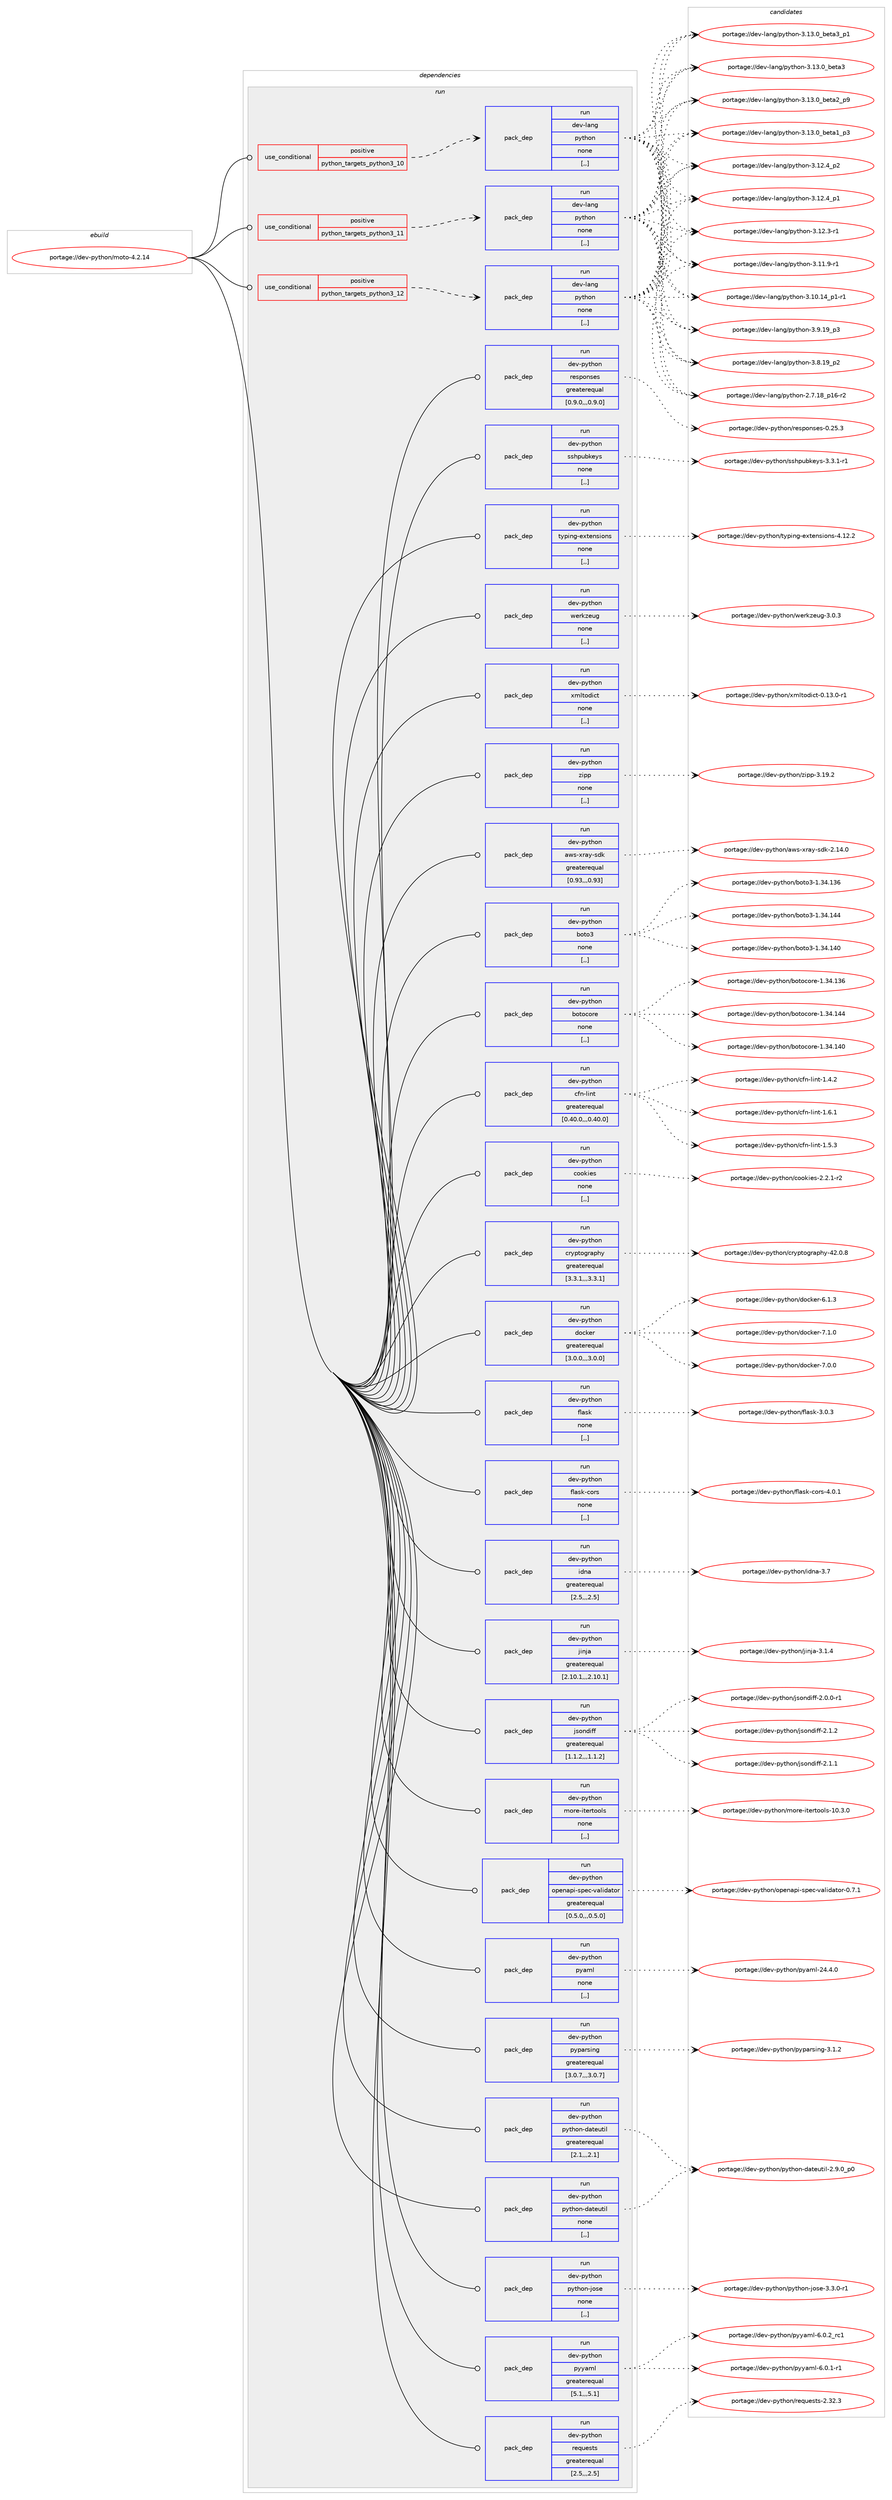 digraph prolog {

# *************
# Graph options
# *************

newrank=true;
concentrate=true;
compound=true;
graph [rankdir=LR,fontname=Helvetica,fontsize=10,ranksep=1.5];#, ranksep=2.5, nodesep=0.2];
edge  [arrowhead=vee];
node  [fontname=Helvetica,fontsize=10];

# **********
# The ebuild
# **********

subgraph cluster_leftcol {
color=gray;
rank=same;
label=<<i>ebuild</i>>;
id [label="portage://dev-python/moto-4.2.14", color=red, width=4, href="../dev-python/moto-4.2.14.svg"];
}

# ****************
# The dependencies
# ****************

subgraph cluster_midcol {
color=gray;
label=<<i>dependencies</i>>;
subgraph cluster_compile {
fillcolor="#eeeeee";
style=filled;
label=<<i>compile</i>>;
}
subgraph cluster_compileandrun {
fillcolor="#eeeeee";
style=filled;
label=<<i>compile and run</i>>;
}
subgraph cluster_run {
fillcolor="#eeeeee";
style=filled;
label=<<i>run</i>>;
subgraph cond34643 {
dependency150752 [label=<<TABLE BORDER="0" CELLBORDER="1" CELLSPACING="0" CELLPADDING="4"><TR><TD ROWSPAN="3" CELLPADDING="10">use_conditional</TD></TR><TR><TD>positive</TD></TR><TR><TD>python_targets_python3_10</TD></TR></TABLE>>, shape=none, color=red];
subgraph pack114874 {
dependency150753 [label=<<TABLE BORDER="0" CELLBORDER="1" CELLSPACING="0" CELLPADDING="4" WIDTH="220"><TR><TD ROWSPAN="6" CELLPADDING="30">pack_dep</TD></TR><TR><TD WIDTH="110">run</TD></TR><TR><TD>dev-lang</TD></TR><TR><TD>python</TD></TR><TR><TD>none</TD></TR><TR><TD>[,,]</TD></TR></TABLE>>, shape=none, color=blue];
}
dependency150752:e -> dependency150753:w [weight=20,style="dashed",arrowhead="vee"];
}
id:e -> dependency150752:w [weight=20,style="solid",arrowhead="odot"];
subgraph cond34644 {
dependency150754 [label=<<TABLE BORDER="0" CELLBORDER="1" CELLSPACING="0" CELLPADDING="4"><TR><TD ROWSPAN="3" CELLPADDING="10">use_conditional</TD></TR><TR><TD>positive</TD></TR><TR><TD>python_targets_python3_11</TD></TR></TABLE>>, shape=none, color=red];
subgraph pack114875 {
dependency150755 [label=<<TABLE BORDER="0" CELLBORDER="1" CELLSPACING="0" CELLPADDING="4" WIDTH="220"><TR><TD ROWSPAN="6" CELLPADDING="30">pack_dep</TD></TR><TR><TD WIDTH="110">run</TD></TR><TR><TD>dev-lang</TD></TR><TR><TD>python</TD></TR><TR><TD>none</TD></TR><TR><TD>[,,]</TD></TR></TABLE>>, shape=none, color=blue];
}
dependency150754:e -> dependency150755:w [weight=20,style="dashed",arrowhead="vee"];
}
id:e -> dependency150754:w [weight=20,style="solid",arrowhead="odot"];
subgraph cond34645 {
dependency150756 [label=<<TABLE BORDER="0" CELLBORDER="1" CELLSPACING="0" CELLPADDING="4"><TR><TD ROWSPAN="3" CELLPADDING="10">use_conditional</TD></TR><TR><TD>positive</TD></TR><TR><TD>python_targets_python3_12</TD></TR></TABLE>>, shape=none, color=red];
subgraph pack114876 {
dependency150757 [label=<<TABLE BORDER="0" CELLBORDER="1" CELLSPACING="0" CELLPADDING="4" WIDTH="220"><TR><TD ROWSPAN="6" CELLPADDING="30">pack_dep</TD></TR><TR><TD WIDTH="110">run</TD></TR><TR><TD>dev-lang</TD></TR><TR><TD>python</TD></TR><TR><TD>none</TD></TR><TR><TD>[,,]</TD></TR></TABLE>>, shape=none, color=blue];
}
dependency150756:e -> dependency150757:w [weight=20,style="dashed",arrowhead="vee"];
}
id:e -> dependency150756:w [weight=20,style="solid",arrowhead="odot"];
subgraph pack114877 {
dependency150758 [label=<<TABLE BORDER="0" CELLBORDER="1" CELLSPACING="0" CELLPADDING="4" WIDTH="220"><TR><TD ROWSPAN="6" CELLPADDING="30">pack_dep</TD></TR><TR><TD WIDTH="110">run</TD></TR><TR><TD>dev-python</TD></TR><TR><TD>aws-xray-sdk</TD></TR><TR><TD>greaterequal</TD></TR><TR><TD>[0.93,,,0.93]</TD></TR></TABLE>>, shape=none, color=blue];
}
id:e -> dependency150758:w [weight=20,style="solid",arrowhead="odot"];
subgraph pack114878 {
dependency150759 [label=<<TABLE BORDER="0" CELLBORDER="1" CELLSPACING="0" CELLPADDING="4" WIDTH="220"><TR><TD ROWSPAN="6" CELLPADDING="30">pack_dep</TD></TR><TR><TD WIDTH="110">run</TD></TR><TR><TD>dev-python</TD></TR><TR><TD>boto3</TD></TR><TR><TD>none</TD></TR><TR><TD>[,,]</TD></TR></TABLE>>, shape=none, color=blue];
}
id:e -> dependency150759:w [weight=20,style="solid",arrowhead="odot"];
subgraph pack114879 {
dependency150760 [label=<<TABLE BORDER="0" CELLBORDER="1" CELLSPACING="0" CELLPADDING="4" WIDTH="220"><TR><TD ROWSPAN="6" CELLPADDING="30">pack_dep</TD></TR><TR><TD WIDTH="110">run</TD></TR><TR><TD>dev-python</TD></TR><TR><TD>botocore</TD></TR><TR><TD>none</TD></TR><TR><TD>[,,]</TD></TR></TABLE>>, shape=none, color=blue];
}
id:e -> dependency150760:w [weight=20,style="solid",arrowhead="odot"];
subgraph pack114880 {
dependency150761 [label=<<TABLE BORDER="0" CELLBORDER="1" CELLSPACING="0" CELLPADDING="4" WIDTH="220"><TR><TD ROWSPAN="6" CELLPADDING="30">pack_dep</TD></TR><TR><TD WIDTH="110">run</TD></TR><TR><TD>dev-python</TD></TR><TR><TD>cfn-lint</TD></TR><TR><TD>greaterequal</TD></TR><TR><TD>[0.40.0,,,0.40.0]</TD></TR></TABLE>>, shape=none, color=blue];
}
id:e -> dependency150761:w [weight=20,style="solid",arrowhead="odot"];
subgraph pack114881 {
dependency150762 [label=<<TABLE BORDER="0" CELLBORDER="1" CELLSPACING="0" CELLPADDING="4" WIDTH="220"><TR><TD ROWSPAN="6" CELLPADDING="30">pack_dep</TD></TR><TR><TD WIDTH="110">run</TD></TR><TR><TD>dev-python</TD></TR><TR><TD>cookies</TD></TR><TR><TD>none</TD></TR><TR><TD>[,,]</TD></TR></TABLE>>, shape=none, color=blue];
}
id:e -> dependency150762:w [weight=20,style="solid",arrowhead="odot"];
subgraph pack114882 {
dependency150763 [label=<<TABLE BORDER="0" CELLBORDER="1" CELLSPACING="0" CELLPADDING="4" WIDTH="220"><TR><TD ROWSPAN="6" CELLPADDING="30">pack_dep</TD></TR><TR><TD WIDTH="110">run</TD></TR><TR><TD>dev-python</TD></TR><TR><TD>cryptography</TD></TR><TR><TD>greaterequal</TD></TR><TR><TD>[3.3.1,,,3.3.1]</TD></TR></TABLE>>, shape=none, color=blue];
}
id:e -> dependency150763:w [weight=20,style="solid",arrowhead="odot"];
subgraph pack114883 {
dependency150764 [label=<<TABLE BORDER="0" CELLBORDER="1" CELLSPACING="0" CELLPADDING="4" WIDTH="220"><TR><TD ROWSPAN="6" CELLPADDING="30">pack_dep</TD></TR><TR><TD WIDTH="110">run</TD></TR><TR><TD>dev-python</TD></TR><TR><TD>docker</TD></TR><TR><TD>greaterequal</TD></TR><TR><TD>[3.0.0,,,3.0.0]</TD></TR></TABLE>>, shape=none, color=blue];
}
id:e -> dependency150764:w [weight=20,style="solid",arrowhead="odot"];
subgraph pack114884 {
dependency150765 [label=<<TABLE BORDER="0" CELLBORDER="1" CELLSPACING="0" CELLPADDING="4" WIDTH="220"><TR><TD ROWSPAN="6" CELLPADDING="30">pack_dep</TD></TR><TR><TD WIDTH="110">run</TD></TR><TR><TD>dev-python</TD></TR><TR><TD>flask</TD></TR><TR><TD>none</TD></TR><TR><TD>[,,]</TD></TR></TABLE>>, shape=none, color=blue];
}
id:e -> dependency150765:w [weight=20,style="solid",arrowhead="odot"];
subgraph pack114885 {
dependency150766 [label=<<TABLE BORDER="0" CELLBORDER="1" CELLSPACING="0" CELLPADDING="4" WIDTH="220"><TR><TD ROWSPAN="6" CELLPADDING="30">pack_dep</TD></TR><TR><TD WIDTH="110">run</TD></TR><TR><TD>dev-python</TD></TR><TR><TD>flask-cors</TD></TR><TR><TD>none</TD></TR><TR><TD>[,,]</TD></TR></TABLE>>, shape=none, color=blue];
}
id:e -> dependency150766:w [weight=20,style="solid",arrowhead="odot"];
subgraph pack114886 {
dependency150767 [label=<<TABLE BORDER="0" CELLBORDER="1" CELLSPACING="0" CELLPADDING="4" WIDTH="220"><TR><TD ROWSPAN="6" CELLPADDING="30">pack_dep</TD></TR><TR><TD WIDTH="110">run</TD></TR><TR><TD>dev-python</TD></TR><TR><TD>idna</TD></TR><TR><TD>greaterequal</TD></TR><TR><TD>[2.5,,,2.5]</TD></TR></TABLE>>, shape=none, color=blue];
}
id:e -> dependency150767:w [weight=20,style="solid",arrowhead="odot"];
subgraph pack114887 {
dependency150768 [label=<<TABLE BORDER="0" CELLBORDER="1" CELLSPACING="0" CELLPADDING="4" WIDTH="220"><TR><TD ROWSPAN="6" CELLPADDING="30">pack_dep</TD></TR><TR><TD WIDTH="110">run</TD></TR><TR><TD>dev-python</TD></TR><TR><TD>jinja</TD></TR><TR><TD>greaterequal</TD></TR><TR><TD>[2.10.1,,,2.10.1]</TD></TR></TABLE>>, shape=none, color=blue];
}
id:e -> dependency150768:w [weight=20,style="solid",arrowhead="odot"];
subgraph pack114888 {
dependency150769 [label=<<TABLE BORDER="0" CELLBORDER="1" CELLSPACING="0" CELLPADDING="4" WIDTH="220"><TR><TD ROWSPAN="6" CELLPADDING="30">pack_dep</TD></TR><TR><TD WIDTH="110">run</TD></TR><TR><TD>dev-python</TD></TR><TR><TD>jsondiff</TD></TR><TR><TD>greaterequal</TD></TR><TR><TD>[1.1.2,,,1.1.2]</TD></TR></TABLE>>, shape=none, color=blue];
}
id:e -> dependency150769:w [weight=20,style="solid",arrowhead="odot"];
subgraph pack114889 {
dependency150770 [label=<<TABLE BORDER="0" CELLBORDER="1" CELLSPACING="0" CELLPADDING="4" WIDTH="220"><TR><TD ROWSPAN="6" CELLPADDING="30">pack_dep</TD></TR><TR><TD WIDTH="110">run</TD></TR><TR><TD>dev-python</TD></TR><TR><TD>more-itertools</TD></TR><TR><TD>none</TD></TR><TR><TD>[,,]</TD></TR></TABLE>>, shape=none, color=blue];
}
id:e -> dependency150770:w [weight=20,style="solid",arrowhead="odot"];
subgraph pack114890 {
dependency150771 [label=<<TABLE BORDER="0" CELLBORDER="1" CELLSPACING="0" CELLPADDING="4" WIDTH="220"><TR><TD ROWSPAN="6" CELLPADDING="30">pack_dep</TD></TR><TR><TD WIDTH="110">run</TD></TR><TR><TD>dev-python</TD></TR><TR><TD>openapi-spec-validator</TD></TR><TR><TD>greaterequal</TD></TR><TR><TD>[0.5.0,,,0.5.0]</TD></TR></TABLE>>, shape=none, color=blue];
}
id:e -> dependency150771:w [weight=20,style="solid",arrowhead="odot"];
subgraph pack114891 {
dependency150772 [label=<<TABLE BORDER="0" CELLBORDER="1" CELLSPACING="0" CELLPADDING="4" WIDTH="220"><TR><TD ROWSPAN="6" CELLPADDING="30">pack_dep</TD></TR><TR><TD WIDTH="110">run</TD></TR><TR><TD>dev-python</TD></TR><TR><TD>pyaml</TD></TR><TR><TD>none</TD></TR><TR><TD>[,,]</TD></TR></TABLE>>, shape=none, color=blue];
}
id:e -> dependency150772:w [weight=20,style="solid",arrowhead="odot"];
subgraph pack114892 {
dependency150773 [label=<<TABLE BORDER="0" CELLBORDER="1" CELLSPACING="0" CELLPADDING="4" WIDTH="220"><TR><TD ROWSPAN="6" CELLPADDING="30">pack_dep</TD></TR><TR><TD WIDTH="110">run</TD></TR><TR><TD>dev-python</TD></TR><TR><TD>pyparsing</TD></TR><TR><TD>greaterequal</TD></TR><TR><TD>[3.0.7,,,3.0.7]</TD></TR></TABLE>>, shape=none, color=blue];
}
id:e -> dependency150773:w [weight=20,style="solid",arrowhead="odot"];
subgraph pack114893 {
dependency150774 [label=<<TABLE BORDER="0" CELLBORDER="1" CELLSPACING="0" CELLPADDING="4" WIDTH="220"><TR><TD ROWSPAN="6" CELLPADDING="30">pack_dep</TD></TR><TR><TD WIDTH="110">run</TD></TR><TR><TD>dev-python</TD></TR><TR><TD>python-dateutil</TD></TR><TR><TD>greaterequal</TD></TR><TR><TD>[2.1,,,2.1]</TD></TR></TABLE>>, shape=none, color=blue];
}
id:e -> dependency150774:w [weight=20,style="solid",arrowhead="odot"];
subgraph pack114894 {
dependency150775 [label=<<TABLE BORDER="0" CELLBORDER="1" CELLSPACING="0" CELLPADDING="4" WIDTH="220"><TR><TD ROWSPAN="6" CELLPADDING="30">pack_dep</TD></TR><TR><TD WIDTH="110">run</TD></TR><TR><TD>dev-python</TD></TR><TR><TD>python-dateutil</TD></TR><TR><TD>none</TD></TR><TR><TD>[,,]</TD></TR></TABLE>>, shape=none, color=blue];
}
id:e -> dependency150775:w [weight=20,style="solid",arrowhead="odot"];
subgraph pack114895 {
dependency150776 [label=<<TABLE BORDER="0" CELLBORDER="1" CELLSPACING="0" CELLPADDING="4" WIDTH="220"><TR><TD ROWSPAN="6" CELLPADDING="30">pack_dep</TD></TR><TR><TD WIDTH="110">run</TD></TR><TR><TD>dev-python</TD></TR><TR><TD>python-jose</TD></TR><TR><TD>none</TD></TR><TR><TD>[,,]</TD></TR></TABLE>>, shape=none, color=blue];
}
id:e -> dependency150776:w [weight=20,style="solid",arrowhead="odot"];
subgraph pack114896 {
dependency150777 [label=<<TABLE BORDER="0" CELLBORDER="1" CELLSPACING="0" CELLPADDING="4" WIDTH="220"><TR><TD ROWSPAN="6" CELLPADDING="30">pack_dep</TD></TR><TR><TD WIDTH="110">run</TD></TR><TR><TD>dev-python</TD></TR><TR><TD>pyyaml</TD></TR><TR><TD>greaterequal</TD></TR><TR><TD>[5.1,,,5.1]</TD></TR></TABLE>>, shape=none, color=blue];
}
id:e -> dependency150777:w [weight=20,style="solid",arrowhead="odot"];
subgraph pack114897 {
dependency150778 [label=<<TABLE BORDER="0" CELLBORDER="1" CELLSPACING="0" CELLPADDING="4" WIDTH="220"><TR><TD ROWSPAN="6" CELLPADDING="30">pack_dep</TD></TR><TR><TD WIDTH="110">run</TD></TR><TR><TD>dev-python</TD></TR><TR><TD>requests</TD></TR><TR><TD>greaterequal</TD></TR><TR><TD>[2.5,,,2.5]</TD></TR></TABLE>>, shape=none, color=blue];
}
id:e -> dependency150778:w [weight=20,style="solid",arrowhead="odot"];
subgraph pack114898 {
dependency150779 [label=<<TABLE BORDER="0" CELLBORDER="1" CELLSPACING="0" CELLPADDING="4" WIDTH="220"><TR><TD ROWSPAN="6" CELLPADDING="30">pack_dep</TD></TR><TR><TD WIDTH="110">run</TD></TR><TR><TD>dev-python</TD></TR><TR><TD>responses</TD></TR><TR><TD>greaterequal</TD></TR><TR><TD>[0.9.0,,,0.9.0]</TD></TR></TABLE>>, shape=none, color=blue];
}
id:e -> dependency150779:w [weight=20,style="solid",arrowhead="odot"];
subgraph pack114899 {
dependency150780 [label=<<TABLE BORDER="0" CELLBORDER="1" CELLSPACING="0" CELLPADDING="4" WIDTH="220"><TR><TD ROWSPAN="6" CELLPADDING="30">pack_dep</TD></TR><TR><TD WIDTH="110">run</TD></TR><TR><TD>dev-python</TD></TR><TR><TD>sshpubkeys</TD></TR><TR><TD>none</TD></TR><TR><TD>[,,]</TD></TR></TABLE>>, shape=none, color=blue];
}
id:e -> dependency150780:w [weight=20,style="solid",arrowhead="odot"];
subgraph pack114900 {
dependency150781 [label=<<TABLE BORDER="0" CELLBORDER="1" CELLSPACING="0" CELLPADDING="4" WIDTH="220"><TR><TD ROWSPAN="6" CELLPADDING="30">pack_dep</TD></TR><TR><TD WIDTH="110">run</TD></TR><TR><TD>dev-python</TD></TR><TR><TD>typing-extensions</TD></TR><TR><TD>none</TD></TR><TR><TD>[,,]</TD></TR></TABLE>>, shape=none, color=blue];
}
id:e -> dependency150781:w [weight=20,style="solid",arrowhead="odot"];
subgraph pack114901 {
dependency150782 [label=<<TABLE BORDER="0" CELLBORDER="1" CELLSPACING="0" CELLPADDING="4" WIDTH="220"><TR><TD ROWSPAN="6" CELLPADDING="30">pack_dep</TD></TR><TR><TD WIDTH="110">run</TD></TR><TR><TD>dev-python</TD></TR><TR><TD>werkzeug</TD></TR><TR><TD>none</TD></TR><TR><TD>[,,]</TD></TR></TABLE>>, shape=none, color=blue];
}
id:e -> dependency150782:w [weight=20,style="solid",arrowhead="odot"];
subgraph pack114902 {
dependency150783 [label=<<TABLE BORDER="0" CELLBORDER="1" CELLSPACING="0" CELLPADDING="4" WIDTH="220"><TR><TD ROWSPAN="6" CELLPADDING="30">pack_dep</TD></TR><TR><TD WIDTH="110">run</TD></TR><TR><TD>dev-python</TD></TR><TR><TD>xmltodict</TD></TR><TR><TD>none</TD></TR><TR><TD>[,,]</TD></TR></TABLE>>, shape=none, color=blue];
}
id:e -> dependency150783:w [weight=20,style="solid",arrowhead="odot"];
subgraph pack114903 {
dependency150784 [label=<<TABLE BORDER="0" CELLBORDER="1" CELLSPACING="0" CELLPADDING="4" WIDTH="220"><TR><TD ROWSPAN="6" CELLPADDING="30">pack_dep</TD></TR><TR><TD WIDTH="110">run</TD></TR><TR><TD>dev-python</TD></TR><TR><TD>zipp</TD></TR><TR><TD>none</TD></TR><TR><TD>[,,]</TD></TR></TABLE>>, shape=none, color=blue];
}
id:e -> dependency150784:w [weight=20,style="solid",arrowhead="odot"];
}
}

# **************
# The candidates
# **************

subgraph cluster_choices {
rank=same;
color=gray;
label=<<i>candidates</i>>;

subgraph choice114874 {
color=black;
nodesep=1;
choice10010111845108971101034711212111610411111045514649514648959810111697519511249 [label="portage://dev-lang/python-3.13.0_beta3_p1", color=red, width=4,href="../dev-lang/python-3.13.0_beta3_p1.svg"];
choice1001011184510897110103471121211161041111104551464951464895981011169751 [label="portage://dev-lang/python-3.13.0_beta3", color=red, width=4,href="../dev-lang/python-3.13.0_beta3.svg"];
choice10010111845108971101034711212111610411111045514649514648959810111697509511257 [label="portage://dev-lang/python-3.13.0_beta2_p9", color=red, width=4,href="../dev-lang/python-3.13.0_beta2_p9.svg"];
choice10010111845108971101034711212111610411111045514649514648959810111697499511251 [label="portage://dev-lang/python-3.13.0_beta1_p3", color=red, width=4,href="../dev-lang/python-3.13.0_beta1_p3.svg"];
choice100101118451089711010347112121116104111110455146495046529511250 [label="portage://dev-lang/python-3.12.4_p2", color=red, width=4,href="../dev-lang/python-3.12.4_p2.svg"];
choice100101118451089711010347112121116104111110455146495046529511249 [label="portage://dev-lang/python-3.12.4_p1", color=red, width=4,href="../dev-lang/python-3.12.4_p1.svg"];
choice100101118451089711010347112121116104111110455146495046514511449 [label="portage://dev-lang/python-3.12.3-r1", color=red, width=4,href="../dev-lang/python-3.12.3-r1.svg"];
choice100101118451089711010347112121116104111110455146494946574511449 [label="portage://dev-lang/python-3.11.9-r1", color=red, width=4,href="../dev-lang/python-3.11.9-r1.svg"];
choice100101118451089711010347112121116104111110455146494846495295112494511449 [label="portage://dev-lang/python-3.10.14_p1-r1", color=red, width=4,href="../dev-lang/python-3.10.14_p1-r1.svg"];
choice100101118451089711010347112121116104111110455146574649579511251 [label="portage://dev-lang/python-3.9.19_p3", color=red, width=4,href="../dev-lang/python-3.9.19_p3.svg"];
choice100101118451089711010347112121116104111110455146564649579511250 [label="portage://dev-lang/python-3.8.19_p2", color=red, width=4,href="../dev-lang/python-3.8.19_p2.svg"];
choice100101118451089711010347112121116104111110455046554649569511249544511450 [label="portage://dev-lang/python-2.7.18_p16-r2", color=red, width=4,href="../dev-lang/python-2.7.18_p16-r2.svg"];
dependency150753:e -> choice10010111845108971101034711212111610411111045514649514648959810111697519511249:w [style=dotted,weight="100"];
dependency150753:e -> choice1001011184510897110103471121211161041111104551464951464895981011169751:w [style=dotted,weight="100"];
dependency150753:e -> choice10010111845108971101034711212111610411111045514649514648959810111697509511257:w [style=dotted,weight="100"];
dependency150753:e -> choice10010111845108971101034711212111610411111045514649514648959810111697499511251:w [style=dotted,weight="100"];
dependency150753:e -> choice100101118451089711010347112121116104111110455146495046529511250:w [style=dotted,weight="100"];
dependency150753:e -> choice100101118451089711010347112121116104111110455146495046529511249:w [style=dotted,weight="100"];
dependency150753:e -> choice100101118451089711010347112121116104111110455146495046514511449:w [style=dotted,weight="100"];
dependency150753:e -> choice100101118451089711010347112121116104111110455146494946574511449:w [style=dotted,weight="100"];
dependency150753:e -> choice100101118451089711010347112121116104111110455146494846495295112494511449:w [style=dotted,weight="100"];
dependency150753:e -> choice100101118451089711010347112121116104111110455146574649579511251:w [style=dotted,weight="100"];
dependency150753:e -> choice100101118451089711010347112121116104111110455146564649579511250:w [style=dotted,weight="100"];
dependency150753:e -> choice100101118451089711010347112121116104111110455046554649569511249544511450:w [style=dotted,weight="100"];
}
subgraph choice114875 {
color=black;
nodesep=1;
choice10010111845108971101034711212111610411111045514649514648959810111697519511249 [label="portage://dev-lang/python-3.13.0_beta3_p1", color=red, width=4,href="../dev-lang/python-3.13.0_beta3_p1.svg"];
choice1001011184510897110103471121211161041111104551464951464895981011169751 [label="portage://dev-lang/python-3.13.0_beta3", color=red, width=4,href="../dev-lang/python-3.13.0_beta3.svg"];
choice10010111845108971101034711212111610411111045514649514648959810111697509511257 [label="portage://dev-lang/python-3.13.0_beta2_p9", color=red, width=4,href="../dev-lang/python-3.13.0_beta2_p9.svg"];
choice10010111845108971101034711212111610411111045514649514648959810111697499511251 [label="portage://dev-lang/python-3.13.0_beta1_p3", color=red, width=4,href="../dev-lang/python-3.13.0_beta1_p3.svg"];
choice100101118451089711010347112121116104111110455146495046529511250 [label="portage://dev-lang/python-3.12.4_p2", color=red, width=4,href="../dev-lang/python-3.12.4_p2.svg"];
choice100101118451089711010347112121116104111110455146495046529511249 [label="portage://dev-lang/python-3.12.4_p1", color=red, width=4,href="../dev-lang/python-3.12.4_p1.svg"];
choice100101118451089711010347112121116104111110455146495046514511449 [label="portage://dev-lang/python-3.12.3-r1", color=red, width=4,href="../dev-lang/python-3.12.3-r1.svg"];
choice100101118451089711010347112121116104111110455146494946574511449 [label="portage://dev-lang/python-3.11.9-r1", color=red, width=4,href="../dev-lang/python-3.11.9-r1.svg"];
choice100101118451089711010347112121116104111110455146494846495295112494511449 [label="portage://dev-lang/python-3.10.14_p1-r1", color=red, width=4,href="../dev-lang/python-3.10.14_p1-r1.svg"];
choice100101118451089711010347112121116104111110455146574649579511251 [label="portage://dev-lang/python-3.9.19_p3", color=red, width=4,href="../dev-lang/python-3.9.19_p3.svg"];
choice100101118451089711010347112121116104111110455146564649579511250 [label="portage://dev-lang/python-3.8.19_p2", color=red, width=4,href="../dev-lang/python-3.8.19_p2.svg"];
choice100101118451089711010347112121116104111110455046554649569511249544511450 [label="portage://dev-lang/python-2.7.18_p16-r2", color=red, width=4,href="../dev-lang/python-2.7.18_p16-r2.svg"];
dependency150755:e -> choice10010111845108971101034711212111610411111045514649514648959810111697519511249:w [style=dotted,weight="100"];
dependency150755:e -> choice1001011184510897110103471121211161041111104551464951464895981011169751:w [style=dotted,weight="100"];
dependency150755:e -> choice10010111845108971101034711212111610411111045514649514648959810111697509511257:w [style=dotted,weight="100"];
dependency150755:e -> choice10010111845108971101034711212111610411111045514649514648959810111697499511251:w [style=dotted,weight="100"];
dependency150755:e -> choice100101118451089711010347112121116104111110455146495046529511250:w [style=dotted,weight="100"];
dependency150755:e -> choice100101118451089711010347112121116104111110455146495046529511249:w [style=dotted,weight="100"];
dependency150755:e -> choice100101118451089711010347112121116104111110455146495046514511449:w [style=dotted,weight="100"];
dependency150755:e -> choice100101118451089711010347112121116104111110455146494946574511449:w [style=dotted,weight="100"];
dependency150755:e -> choice100101118451089711010347112121116104111110455146494846495295112494511449:w [style=dotted,weight="100"];
dependency150755:e -> choice100101118451089711010347112121116104111110455146574649579511251:w [style=dotted,weight="100"];
dependency150755:e -> choice100101118451089711010347112121116104111110455146564649579511250:w [style=dotted,weight="100"];
dependency150755:e -> choice100101118451089711010347112121116104111110455046554649569511249544511450:w [style=dotted,weight="100"];
}
subgraph choice114876 {
color=black;
nodesep=1;
choice10010111845108971101034711212111610411111045514649514648959810111697519511249 [label="portage://dev-lang/python-3.13.0_beta3_p1", color=red, width=4,href="../dev-lang/python-3.13.0_beta3_p1.svg"];
choice1001011184510897110103471121211161041111104551464951464895981011169751 [label="portage://dev-lang/python-3.13.0_beta3", color=red, width=4,href="../dev-lang/python-3.13.0_beta3.svg"];
choice10010111845108971101034711212111610411111045514649514648959810111697509511257 [label="portage://dev-lang/python-3.13.0_beta2_p9", color=red, width=4,href="../dev-lang/python-3.13.0_beta2_p9.svg"];
choice10010111845108971101034711212111610411111045514649514648959810111697499511251 [label="portage://dev-lang/python-3.13.0_beta1_p3", color=red, width=4,href="../dev-lang/python-3.13.0_beta1_p3.svg"];
choice100101118451089711010347112121116104111110455146495046529511250 [label="portage://dev-lang/python-3.12.4_p2", color=red, width=4,href="../dev-lang/python-3.12.4_p2.svg"];
choice100101118451089711010347112121116104111110455146495046529511249 [label="portage://dev-lang/python-3.12.4_p1", color=red, width=4,href="../dev-lang/python-3.12.4_p1.svg"];
choice100101118451089711010347112121116104111110455146495046514511449 [label="portage://dev-lang/python-3.12.3-r1", color=red, width=4,href="../dev-lang/python-3.12.3-r1.svg"];
choice100101118451089711010347112121116104111110455146494946574511449 [label="portage://dev-lang/python-3.11.9-r1", color=red, width=4,href="../dev-lang/python-3.11.9-r1.svg"];
choice100101118451089711010347112121116104111110455146494846495295112494511449 [label="portage://dev-lang/python-3.10.14_p1-r1", color=red, width=4,href="../dev-lang/python-3.10.14_p1-r1.svg"];
choice100101118451089711010347112121116104111110455146574649579511251 [label="portage://dev-lang/python-3.9.19_p3", color=red, width=4,href="../dev-lang/python-3.9.19_p3.svg"];
choice100101118451089711010347112121116104111110455146564649579511250 [label="portage://dev-lang/python-3.8.19_p2", color=red, width=4,href="../dev-lang/python-3.8.19_p2.svg"];
choice100101118451089711010347112121116104111110455046554649569511249544511450 [label="portage://dev-lang/python-2.7.18_p16-r2", color=red, width=4,href="../dev-lang/python-2.7.18_p16-r2.svg"];
dependency150757:e -> choice10010111845108971101034711212111610411111045514649514648959810111697519511249:w [style=dotted,weight="100"];
dependency150757:e -> choice1001011184510897110103471121211161041111104551464951464895981011169751:w [style=dotted,weight="100"];
dependency150757:e -> choice10010111845108971101034711212111610411111045514649514648959810111697509511257:w [style=dotted,weight="100"];
dependency150757:e -> choice10010111845108971101034711212111610411111045514649514648959810111697499511251:w [style=dotted,weight="100"];
dependency150757:e -> choice100101118451089711010347112121116104111110455146495046529511250:w [style=dotted,weight="100"];
dependency150757:e -> choice100101118451089711010347112121116104111110455146495046529511249:w [style=dotted,weight="100"];
dependency150757:e -> choice100101118451089711010347112121116104111110455146495046514511449:w [style=dotted,weight="100"];
dependency150757:e -> choice100101118451089711010347112121116104111110455146494946574511449:w [style=dotted,weight="100"];
dependency150757:e -> choice100101118451089711010347112121116104111110455146494846495295112494511449:w [style=dotted,weight="100"];
dependency150757:e -> choice100101118451089711010347112121116104111110455146574649579511251:w [style=dotted,weight="100"];
dependency150757:e -> choice100101118451089711010347112121116104111110455146564649579511250:w [style=dotted,weight="100"];
dependency150757:e -> choice100101118451089711010347112121116104111110455046554649569511249544511450:w [style=dotted,weight="100"];
}
subgraph choice114877 {
color=black;
nodesep=1;
choice10010111845112121116104111110479711911545120114971214511510010745504649524648 [label="portage://dev-python/aws-xray-sdk-2.14.0", color=red, width=4,href="../dev-python/aws-xray-sdk-2.14.0.svg"];
dependency150758:e -> choice10010111845112121116104111110479711911545120114971214511510010745504649524648:w [style=dotted,weight="100"];
}
subgraph choice114878 {
color=black;
nodesep=1;
choice10010111845112121116104111110479811111611151454946515246495252 [label="portage://dev-python/boto3-1.34.144", color=red, width=4,href="../dev-python/boto3-1.34.144.svg"];
choice10010111845112121116104111110479811111611151454946515246495248 [label="portage://dev-python/boto3-1.34.140", color=red, width=4,href="../dev-python/boto3-1.34.140.svg"];
choice10010111845112121116104111110479811111611151454946515246495154 [label="portage://dev-python/boto3-1.34.136", color=red, width=4,href="../dev-python/boto3-1.34.136.svg"];
dependency150759:e -> choice10010111845112121116104111110479811111611151454946515246495252:w [style=dotted,weight="100"];
dependency150759:e -> choice10010111845112121116104111110479811111611151454946515246495248:w [style=dotted,weight="100"];
dependency150759:e -> choice10010111845112121116104111110479811111611151454946515246495154:w [style=dotted,weight="100"];
}
subgraph choice114879 {
color=black;
nodesep=1;
choice10010111845112121116104111110479811111611199111114101454946515246495252 [label="portage://dev-python/botocore-1.34.144", color=red, width=4,href="../dev-python/botocore-1.34.144.svg"];
choice10010111845112121116104111110479811111611199111114101454946515246495248 [label="portage://dev-python/botocore-1.34.140", color=red, width=4,href="../dev-python/botocore-1.34.140.svg"];
choice10010111845112121116104111110479811111611199111114101454946515246495154 [label="portage://dev-python/botocore-1.34.136", color=red, width=4,href="../dev-python/botocore-1.34.136.svg"];
dependency150760:e -> choice10010111845112121116104111110479811111611199111114101454946515246495252:w [style=dotted,weight="100"];
dependency150760:e -> choice10010111845112121116104111110479811111611199111114101454946515246495248:w [style=dotted,weight="100"];
dependency150760:e -> choice10010111845112121116104111110479811111611199111114101454946515246495154:w [style=dotted,weight="100"];
}
subgraph choice114880 {
color=black;
nodesep=1;
choice10010111845112121116104111110479910211045108105110116454946544649 [label="portage://dev-python/cfn-lint-1.6.1", color=red, width=4,href="../dev-python/cfn-lint-1.6.1.svg"];
choice10010111845112121116104111110479910211045108105110116454946534651 [label="portage://dev-python/cfn-lint-1.5.3", color=red, width=4,href="../dev-python/cfn-lint-1.5.3.svg"];
choice10010111845112121116104111110479910211045108105110116454946524650 [label="portage://dev-python/cfn-lint-1.4.2", color=red, width=4,href="../dev-python/cfn-lint-1.4.2.svg"];
dependency150761:e -> choice10010111845112121116104111110479910211045108105110116454946544649:w [style=dotted,weight="100"];
dependency150761:e -> choice10010111845112121116104111110479910211045108105110116454946534651:w [style=dotted,weight="100"];
dependency150761:e -> choice10010111845112121116104111110479910211045108105110116454946524650:w [style=dotted,weight="100"];
}
subgraph choice114881 {
color=black;
nodesep=1;
choice1001011184511212111610411111047991111111071051011154550465046494511450 [label="portage://dev-python/cookies-2.2.1-r2", color=red, width=4,href="../dev-python/cookies-2.2.1-r2.svg"];
dependency150762:e -> choice1001011184511212111610411111047991111111071051011154550465046494511450:w [style=dotted,weight="100"];
}
subgraph choice114882 {
color=black;
nodesep=1;
choice1001011184511212111610411111047991141211121161111031149711210412145525046484656 [label="portage://dev-python/cryptography-42.0.8", color=red, width=4,href="../dev-python/cryptography-42.0.8.svg"];
dependency150763:e -> choice1001011184511212111610411111047991141211121161111031149711210412145525046484656:w [style=dotted,weight="100"];
}
subgraph choice114883 {
color=black;
nodesep=1;
choice100101118451121211161041111104710011199107101114455546494648 [label="portage://dev-python/docker-7.1.0", color=red, width=4,href="../dev-python/docker-7.1.0.svg"];
choice100101118451121211161041111104710011199107101114455546484648 [label="portage://dev-python/docker-7.0.0", color=red, width=4,href="../dev-python/docker-7.0.0.svg"];
choice100101118451121211161041111104710011199107101114455446494651 [label="portage://dev-python/docker-6.1.3", color=red, width=4,href="../dev-python/docker-6.1.3.svg"];
dependency150764:e -> choice100101118451121211161041111104710011199107101114455546494648:w [style=dotted,weight="100"];
dependency150764:e -> choice100101118451121211161041111104710011199107101114455546484648:w [style=dotted,weight="100"];
dependency150764:e -> choice100101118451121211161041111104710011199107101114455446494651:w [style=dotted,weight="100"];
}
subgraph choice114884 {
color=black;
nodesep=1;
choice100101118451121211161041111104710210897115107455146484651 [label="portage://dev-python/flask-3.0.3", color=red, width=4,href="../dev-python/flask-3.0.3.svg"];
dependency150765:e -> choice100101118451121211161041111104710210897115107455146484651:w [style=dotted,weight="100"];
}
subgraph choice114885 {
color=black;
nodesep=1;
choice1001011184511212111610411111047102108971151074599111114115455246484649 [label="portage://dev-python/flask-cors-4.0.1", color=red, width=4,href="../dev-python/flask-cors-4.0.1.svg"];
dependency150766:e -> choice1001011184511212111610411111047102108971151074599111114115455246484649:w [style=dotted,weight="100"];
}
subgraph choice114886 {
color=black;
nodesep=1;
choice10010111845112121116104111110471051001109745514655 [label="portage://dev-python/idna-3.7", color=red, width=4,href="../dev-python/idna-3.7.svg"];
dependency150767:e -> choice10010111845112121116104111110471051001109745514655:w [style=dotted,weight="100"];
}
subgraph choice114887 {
color=black;
nodesep=1;
choice100101118451121211161041111104710610511010697455146494652 [label="portage://dev-python/jinja-3.1.4", color=red, width=4,href="../dev-python/jinja-3.1.4.svg"];
dependency150768:e -> choice100101118451121211161041111104710610511010697455146494652:w [style=dotted,weight="100"];
}
subgraph choice114888 {
color=black;
nodesep=1;
choice1001011184511212111610411111047106115111110100105102102455046494650 [label="portage://dev-python/jsondiff-2.1.2", color=red, width=4,href="../dev-python/jsondiff-2.1.2.svg"];
choice1001011184511212111610411111047106115111110100105102102455046494649 [label="portage://dev-python/jsondiff-2.1.1", color=red, width=4,href="../dev-python/jsondiff-2.1.1.svg"];
choice10010111845112121116104111110471061151111101001051021024550464846484511449 [label="portage://dev-python/jsondiff-2.0.0-r1", color=red, width=4,href="../dev-python/jsondiff-2.0.0-r1.svg"];
dependency150769:e -> choice1001011184511212111610411111047106115111110100105102102455046494650:w [style=dotted,weight="100"];
dependency150769:e -> choice1001011184511212111610411111047106115111110100105102102455046494649:w [style=dotted,weight="100"];
dependency150769:e -> choice10010111845112121116104111110471061151111101001051021024550464846484511449:w [style=dotted,weight="100"];
}
subgraph choice114889 {
color=black;
nodesep=1;
choice10010111845112121116104111110471091111141014510511610111411611111110811545494846514648 [label="portage://dev-python/more-itertools-10.3.0", color=red, width=4,href="../dev-python/more-itertools-10.3.0.svg"];
dependency150770:e -> choice10010111845112121116104111110471091111141014510511610111411611111110811545494846514648:w [style=dotted,weight="100"];
}
subgraph choice114890 {
color=black;
nodesep=1;
choice1001011184511212111610411111047111112101110971121054511511210199451189710810510097116111114454846554649 [label="portage://dev-python/openapi-spec-validator-0.7.1", color=red, width=4,href="../dev-python/openapi-spec-validator-0.7.1.svg"];
dependency150771:e -> choice1001011184511212111610411111047111112101110971121054511511210199451189710810510097116111114454846554649:w [style=dotted,weight="100"];
}
subgraph choice114891 {
color=black;
nodesep=1;
choice10010111845112121116104111110471121219710910845505246524648 [label="portage://dev-python/pyaml-24.4.0", color=red, width=4,href="../dev-python/pyaml-24.4.0.svg"];
dependency150772:e -> choice10010111845112121116104111110471121219710910845505246524648:w [style=dotted,weight="100"];
}
subgraph choice114892 {
color=black;
nodesep=1;
choice100101118451121211161041111104711212111297114115105110103455146494650 [label="portage://dev-python/pyparsing-3.1.2", color=red, width=4,href="../dev-python/pyparsing-3.1.2.svg"];
dependency150773:e -> choice100101118451121211161041111104711212111297114115105110103455146494650:w [style=dotted,weight="100"];
}
subgraph choice114893 {
color=black;
nodesep=1;
choice100101118451121211161041111104711212111610411111045100971161011171161051084550465746489511248 [label="portage://dev-python/python-dateutil-2.9.0_p0", color=red, width=4,href="../dev-python/python-dateutil-2.9.0_p0.svg"];
dependency150774:e -> choice100101118451121211161041111104711212111610411111045100971161011171161051084550465746489511248:w [style=dotted,weight="100"];
}
subgraph choice114894 {
color=black;
nodesep=1;
choice100101118451121211161041111104711212111610411111045100971161011171161051084550465746489511248 [label="portage://dev-python/python-dateutil-2.9.0_p0", color=red, width=4,href="../dev-python/python-dateutil-2.9.0_p0.svg"];
dependency150775:e -> choice100101118451121211161041111104711212111610411111045100971161011171161051084550465746489511248:w [style=dotted,weight="100"];
}
subgraph choice114895 {
color=black;
nodesep=1;
choice1001011184511212111610411111047112121116104111110451061111151014551465146484511449 [label="portage://dev-python/python-jose-3.3.0-r1", color=red, width=4,href="../dev-python/python-jose-3.3.0-r1.svg"];
dependency150776:e -> choice1001011184511212111610411111047112121116104111110451061111151014551465146484511449:w [style=dotted,weight="100"];
}
subgraph choice114896 {
color=black;
nodesep=1;
choice100101118451121211161041111104711212112197109108455446484650951149949 [label="portage://dev-python/pyyaml-6.0.2_rc1", color=red, width=4,href="../dev-python/pyyaml-6.0.2_rc1.svg"];
choice1001011184511212111610411111047112121121971091084554464846494511449 [label="portage://dev-python/pyyaml-6.0.1-r1", color=red, width=4,href="../dev-python/pyyaml-6.0.1-r1.svg"];
dependency150777:e -> choice100101118451121211161041111104711212112197109108455446484650951149949:w [style=dotted,weight="100"];
dependency150777:e -> choice1001011184511212111610411111047112121121971091084554464846494511449:w [style=dotted,weight="100"];
}
subgraph choice114897 {
color=black;
nodesep=1;
choice100101118451121211161041111104711410111311710111511611545504651504651 [label="portage://dev-python/requests-2.32.3", color=red, width=4,href="../dev-python/requests-2.32.3.svg"];
dependency150778:e -> choice100101118451121211161041111104711410111311710111511611545504651504651:w [style=dotted,weight="100"];
}
subgraph choice114898 {
color=black;
nodesep=1;
choice100101118451121211161041111104711410111511211111011510111545484650534651 [label="portage://dev-python/responses-0.25.3", color=red, width=4,href="../dev-python/responses-0.25.3.svg"];
dependency150779:e -> choice100101118451121211161041111104711410111511211111011510111545484650534651:w [style=dotted,weight="100"];
}
subgraph choice114899 {
color=black;
nodesep=1;
choice1001011184511212111610411111047115115104112117981071011211154551465146494511449 [label="portage://dev-python/sshpubkeys-3.3.1-r1", color=red, width=4,href="../dev-python/sshpubkeys-3.3.1-r1.svg"];
dependency150780:e -> choice1001011184511212111610411111047115115104112117981071011211154551465146494511449:w [style=dotted,weight="100"];
}
subgraph choice114900 {
color=black;
nodesep=1;
choice10010111845112121116104111110471161211121051101034510112011610111011510511111011545524649504650 [label="portage://dev-python/typing-extensions-4.12.2", color=red, width=4,href="../dev-python/typing-extensions-4.12.2.svg"];
dependency150781:e -> choice10010111845112121116104111110471161211121051101034510112011610111011510511111011545524649504650:w [style=dotted,weight="100"];
}
subgraph choice114901 {
color=black;
nodesep=1;
choice1001011184511212111610411111047119101114107122101117103455146484651 [label="portage://dev-python/werkzeug-3.0.3", color=red, width=4,href="../dev-python/werkzeug-3.0.3.svg"];
dependency150782:e -> choice1001011184511212111610411111047119101114107122101117103455146484651:w [style=dotted,weight="100"];
}
subgraph choice114902 {
color=black;
nodesep=1;
choice100101118451121211161041111104712010910811611110010599116454846495146484511449 [label="portage://dev-python/xmltodict-0.13.0-r1", color=red, width=4,href="../dev-python/xmltodict-0.13.0-r1.svg"];
dependency150783:e -> choice100101118451121211161041111104712010910811611110010599116454846495146484511449:w [style=dotted,weight="100"];
}
subgraph choice114903 {
color=black;
nodesep=1;
choice100101118451121211161041111104712210511211245514649574650 [label="portage://dev-python/zipp-3.19.2", color=red, width=4,href="../dev-python/zipp-3.19.2.svg"];
dependency150784:e -> choice100101118451121211161041111104712210511211245514649574650:w [style=dotted,weight="100"];
}
}

}
